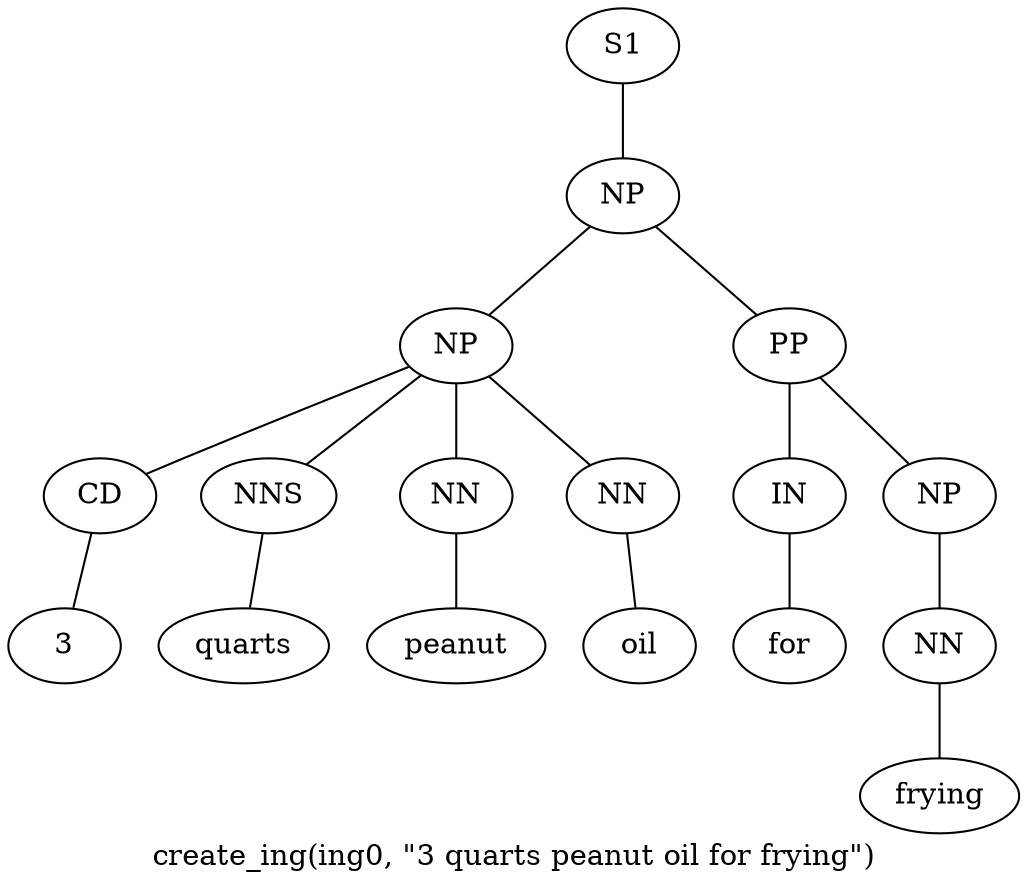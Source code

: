 graph SyntaxGraph {
	label = "create_ing(ing0, \"3 quarts peanut oil for frying\")";
	Node0 [label="S1"];
	Node1 [label="NP"];
	Node2 [label="NP"];
	Node3 [label="CD"];
	Node4 [label="3"];
	Node5 [label="NNS"];
	Node6 [label="quarts"];
	Node7 [label="NN"];
	Node8 [label="peanut"];
	Node9 [label="NN"];
	Node10 [label="oil"];
	Node11 [label="PP"];
	Node12 [label="IN"];
	Node13 [label="for"];
	Node14 [label="NP"];
	Node15 [label="NN"];
	Node16 [label="frying"];

	Node0 -- Node1;
	Node1 -- Node2;
	Node1 -- Node11;
	Node2 -- Node3;
	Node2 -- Node5;
	Node2 -- Node7;
	Node2 -- Node9;
	Node3 -- Node4;
	Node5 -- Node6;
	Node7 -- Node8;
	Node9 -- Node10;
	Node11 -- Node12;
	Node11 -- Node14;
	Node12 -- Node13;
	Node14 -- Node15;
	Node15 -- Node16;
}